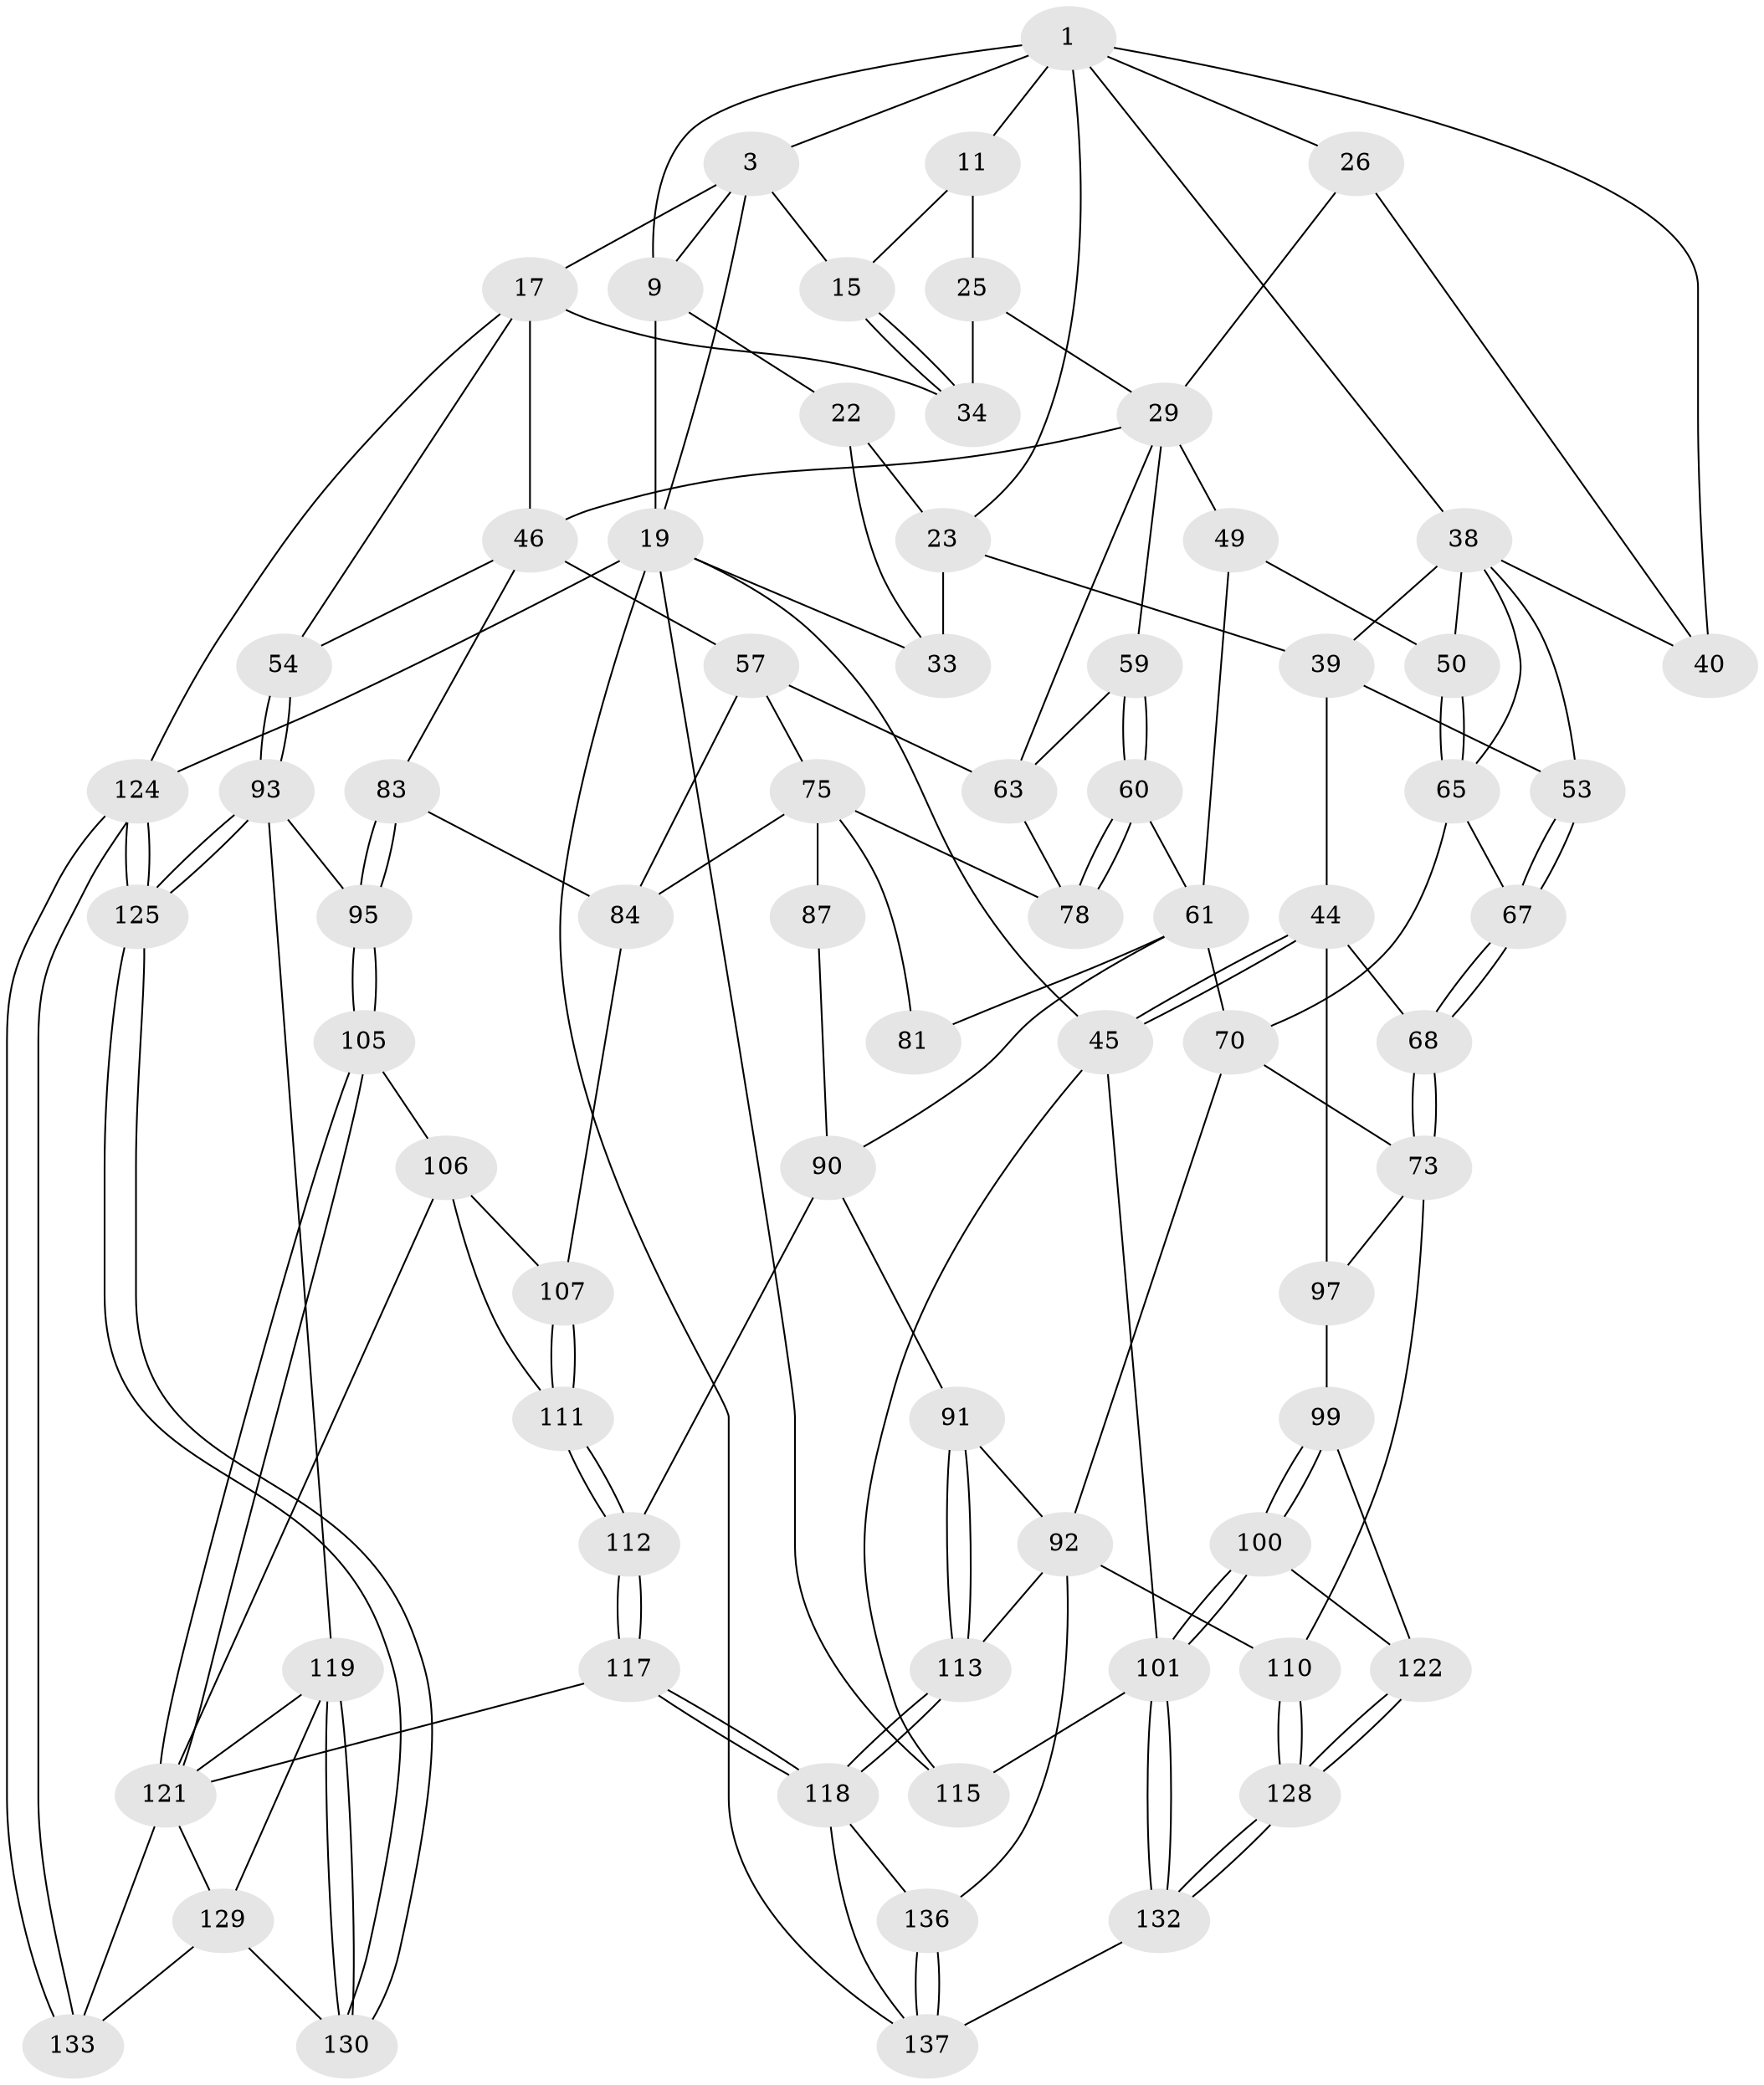 // original degree distribution, {3: 0.02112676056338028, 4: 0.24647887323943662, 5: 0.5, 6: 0.2323943661971831}
// Generated by graph-tools (version 1.1) at 2025/21/03/04/25 18:21:34]
// undirected, 71 vertices, 160 edges
graph export_dot {
graph [start="1"]
  node [color=gray90,style=filled];
  1 [pos="+0.3257857709587818+0",super="+2+5"];
  3 [pos="+0.7753031589710369+0",super="+14+4"];
  9 [pos="+0.21367445542368296+0.07856838496956048",super="+10"];
  11 [pos="+0.6360425156714669+0",super="+16+12"];
  15 [pos="+0.8393577591072668+0.1316409149670072"];
  17 [pos="+1+0.219490421578794",super="+18+35"];
  19 [pos="+0+0.1868307351037128",super="+116+20"];
  22 [pos="+0.10618765034405009+0.13791748970139114",super="+24"];
  23 [pos="+0.1609274897513464+0.21475199659504818",super="+36"];
  25 [pos="+0.6568760881992242+0.24832472318426746",super="+28"];
  26 [pos="+0.45075217794233496+0.2675834177041568",super="+32"];
  29 [pos="+0.647271049864422+0.3193495137000136",super="+48+30"];
  33 [pos="+0.013777076319911326+0.2490612845215083"];
  34 [pos="+0.919932903274349+0.21818712673421078"];
  38 [pos="+0.23384844715752423+0.3370085741178566",super="+41"];
  39 [pos="+0.18138194074226263+0.34787646240896347",super="+42"];
  40 [pos="+0.3316255509303781+0.35961479093167614"];
  44 [pos="+0+0.5358913730121351",super="+69"];
  45 [pos="+0+0.5290910172359966",super="+103"];
  46 [pos="+0.8540011249656494+0.3474168272518933",super="+47+55"];
  49 [pos="+0.44465121003173663+0.45619371461743047"];
  50 [pos="+0.3708865306246844+0.43658081106788477"];
  53 [pos="+0.22318783024168537+0.4675153525350698"];
  54 [pos="+1+0.5738899832617117"];
  57 [pos="+0.8219364835499885+0.5417089489586373",super="+58+74"];
  59 [pos="+0.5812422183396965+0.38106684114154626"];
  60 [pos="+0.5384387994639738+0.5498300456243982"];
  61 [pos="+0.5338820369225586+0.550937029639859",super="+79+62"];
  63 [pos="+0.6918767756285423+0.4562502839369035",super="+64"];
  65 [pos="+0.3326660040871875+0.5547616556889157",super="+66"];
  67 [pos="+0.21251998012859266+0.5173465872455321"];
  68 [pos="+0.17040007671373694+0.5894617362271181"];
  70 [pos="+0.3876213201168603+0.5861210161857827",super="+71"];
  73 [pos="+0.2625501615177589+0.6525922463220714",super="+96"];
  75 [pos="+0.7235958251451141+0.6114132372163004",super="+76+86"];
  78 [pos="+0.6199960499905205+0.5640457823754068"];
  81 [pos="+0.5824499810549397+0.6660846510475319"];
  83 [pos="+0.8463085993367996+0.6757102655520726"];
  84 [pos="+0.7697967032601536+0.686901606777146",super="+88"];
  87 [pos="+0.6363890291327639+0.7208616837039373"];
  90 [pos="+0.5084392229027451+0.7382905622914009",super="+104"];
  91 [pos="+0.44728206540311033+0.7426415434888498"];
  92 [pos="+0.4161769692833646+0.7364054306514932",super="+109"];
  93 [pos="+1+0.6253899288538836",super="+94"];
  95 [pos="+0.8919717704688614+0.7470136976296389"];
  97 [pos="+0.22805434587913642+0.7715637019563653",super="+98"];
  99 [pos="+0.07456221527757867+0.7054609804041674",super="+108"];
  100 [pos="+0.010909993326274223+0.8247151660541819"];
  101 [pos="+0.007368222856699177+0.8263754238887927",super="+102"];
  105 [pos="+0.8553031969092517+0.78114943592999"];
  106 [pos="+0.8277505164505315+0.7833485240265589",super="+123"];
  107 [pos="+0.7656886344059535+0.769480566257758"];
  110 [pos="+0.25476248124419304+0.8323660759275465"];
  111 [pos="+0.6967584375371292+0.8191143765021883"];
  112 [pos="+0.6044081242731506+0.840318559229382"];
  113 [pos="+0.43504578326265547+0.8603404323192974"];
  115 [pos="+0+0.9746327777644154"];
  117 [pos="+0.5913431643650858+0.8800234400774632",super="+135"];
  118 [pos="+0.5201327977574852+0.8925129927671343",super="+140"];
  119 [pos="+0.9457366130341732+0.8606745653699236",super="+120"];
  121 [pos="+0.8613943818565635+0.7981320880595026",super="+126"];
  122 [pos="+0.07573793745211799+0.8164977025761008"];
  124 [pos="+1+1"];
  125 [pos="+1+0.8471388756555027"];
  128 [pos="+0.1816548712556456+0.9300826534251627"];
  129 [pos="+0.8887279203709998+0.8946673810090805",super="+131"];
  130 [pos="+0.9653539346400684+0.8802732006512242"];
  132 [pos="+0.1669845716513233+0.9639060065206599",super="+139"];
  133 [pos="+0.8939102461096755+1"];
  136 [pos="+0.35213507665042043+0.9380732302542739"];
  137 [pos="+0.26928504500954153+1",super="+138"];
  1 -- 3;
  1 -- 11 [weight=2];
  1 -- 38;
  1 -- 23;
  1 -- 40;
  1 -- 9;
  1 -- 26 [weight=2];
  3 -- 17 [weight=2];
  3 -- 15;
  3 -- 19;
  3 -- 9;
  9 -- 19;
  9 -- 22;
  11 -- 25 [weight=2];
  11 -- 15;
  15 -- 34;
  15 -- 34;
  17 -- 124;
  17 -- 54;
  17 -- 34;
  17 -- 46;
  19 -- 45;
  19 -- 115;
  19 -- 124;
  19 -- 33;
  19 -- 137;
  22 -- 33;
  22 -- 23;
  23 -- 33;
  23 -- 39 [weight=2];
  25 -- 34;
  25 -- 29;
  26 -- 40;
  26 -- 29;
  29 -- 63;
  29 -- 46;
  29 -- 49;
  29 -- 59;
  38 -- 39;
  38 -- 50;
  38 -- 53;
  38 -- 40;
  38 -- 65;
  39 -- 53;
  39 -- 44;
  44 -- 45;
  44 -- 45;
  44 -- 68;
  44 -- 97;
  45 -- 101;
  45 -- 115;
  46 -- 54;
  46 -- 57 [weight=2];
  46 -- 83;
  49 -- 50;
  49 -- 61;
  50 -- 65;
  50 -- 65;
  53 -- 67;
  53 -- 67;
  54 -- 93;
  54 -- 93;
  57 -- 63;
  57 -- 75;
  57 -- 84;
  59 -- 60;
  59 -- 60;
  59 -- 63;
  60 -- 61;
  60 -- 78;
  60 -- 78;
  61 -- 81;
  61 -- 90;
  61 -- 70 [weight=2];
  63 -- 78;
  65 -- 70;
  65 -- 67;
  67 -- 68;
  67 -- 68;
  68 -- 73;
  68 -- 73;
  70 -- 73;
  70 -- 92;
  73 -- 110;
  73 -- 97;
  75 -- 81 [weight=2];
  75 -- 78;
  75 -- 87 [weight=2];
  75 -- 84;
  83 -- 84;
  83 -- 95;
  83 -- 95;
  84 -- 107;
  87 -- 90;
  90 -- 91;
  90 -- 112;
  91 -- 92;
  91 -- 113;
  91 -- 113;
  92 -- 136;
  92 -- 113;
  92 -- 110;
  93 -- 125;
  93 -- 125;
  93 -- 95;
  93 -- 119;
  95 -- 105;
  95 -- 105;
  97 -- 99 [weight=2];
  99 -- 100;
  99 -- 100;
  99 -- 122;
  100 -- 101;
  100 -- 101;
  100 -- 122;
  101 -- 132 [weight=2];
  101 -- 132;
  101 -- 115;
  105 -- 106;
  105 -- 121;
  105 -- 121;
  106 -- 107;
  106 -- 111;
  106 -- 121;
  107 -- 111;
  107 -- 111;
  110 -- 128;
  110 -- 128;
  111 -- 112;
  111 -- 112;
  112 -- 117;
  112 -- 117;
  113 -- 118;
  113 -- 118;
  117 -- 118 [weight=2];
  117 -- 118;
  117 -- 121;
  118 -- 136;
  118 -- 137;
  119 -- 130;
  119 -- 130;
  119 -- 121;
  119 -- 129;
  121 -- 129;
  121 -- 133;
  122 -- 128;
  122 -- 128;
  124 -- 125;
  124 -- 125;
  124 -- 133;
  124 -- 133;
  125 -- 130;
  125 -- 130;
  128 -- 132;
  128 -- 132;
  129 -- 130;
  129 -- 133;
  132 -- 137;
  136 -- 137;
  136 -- 137;
}

